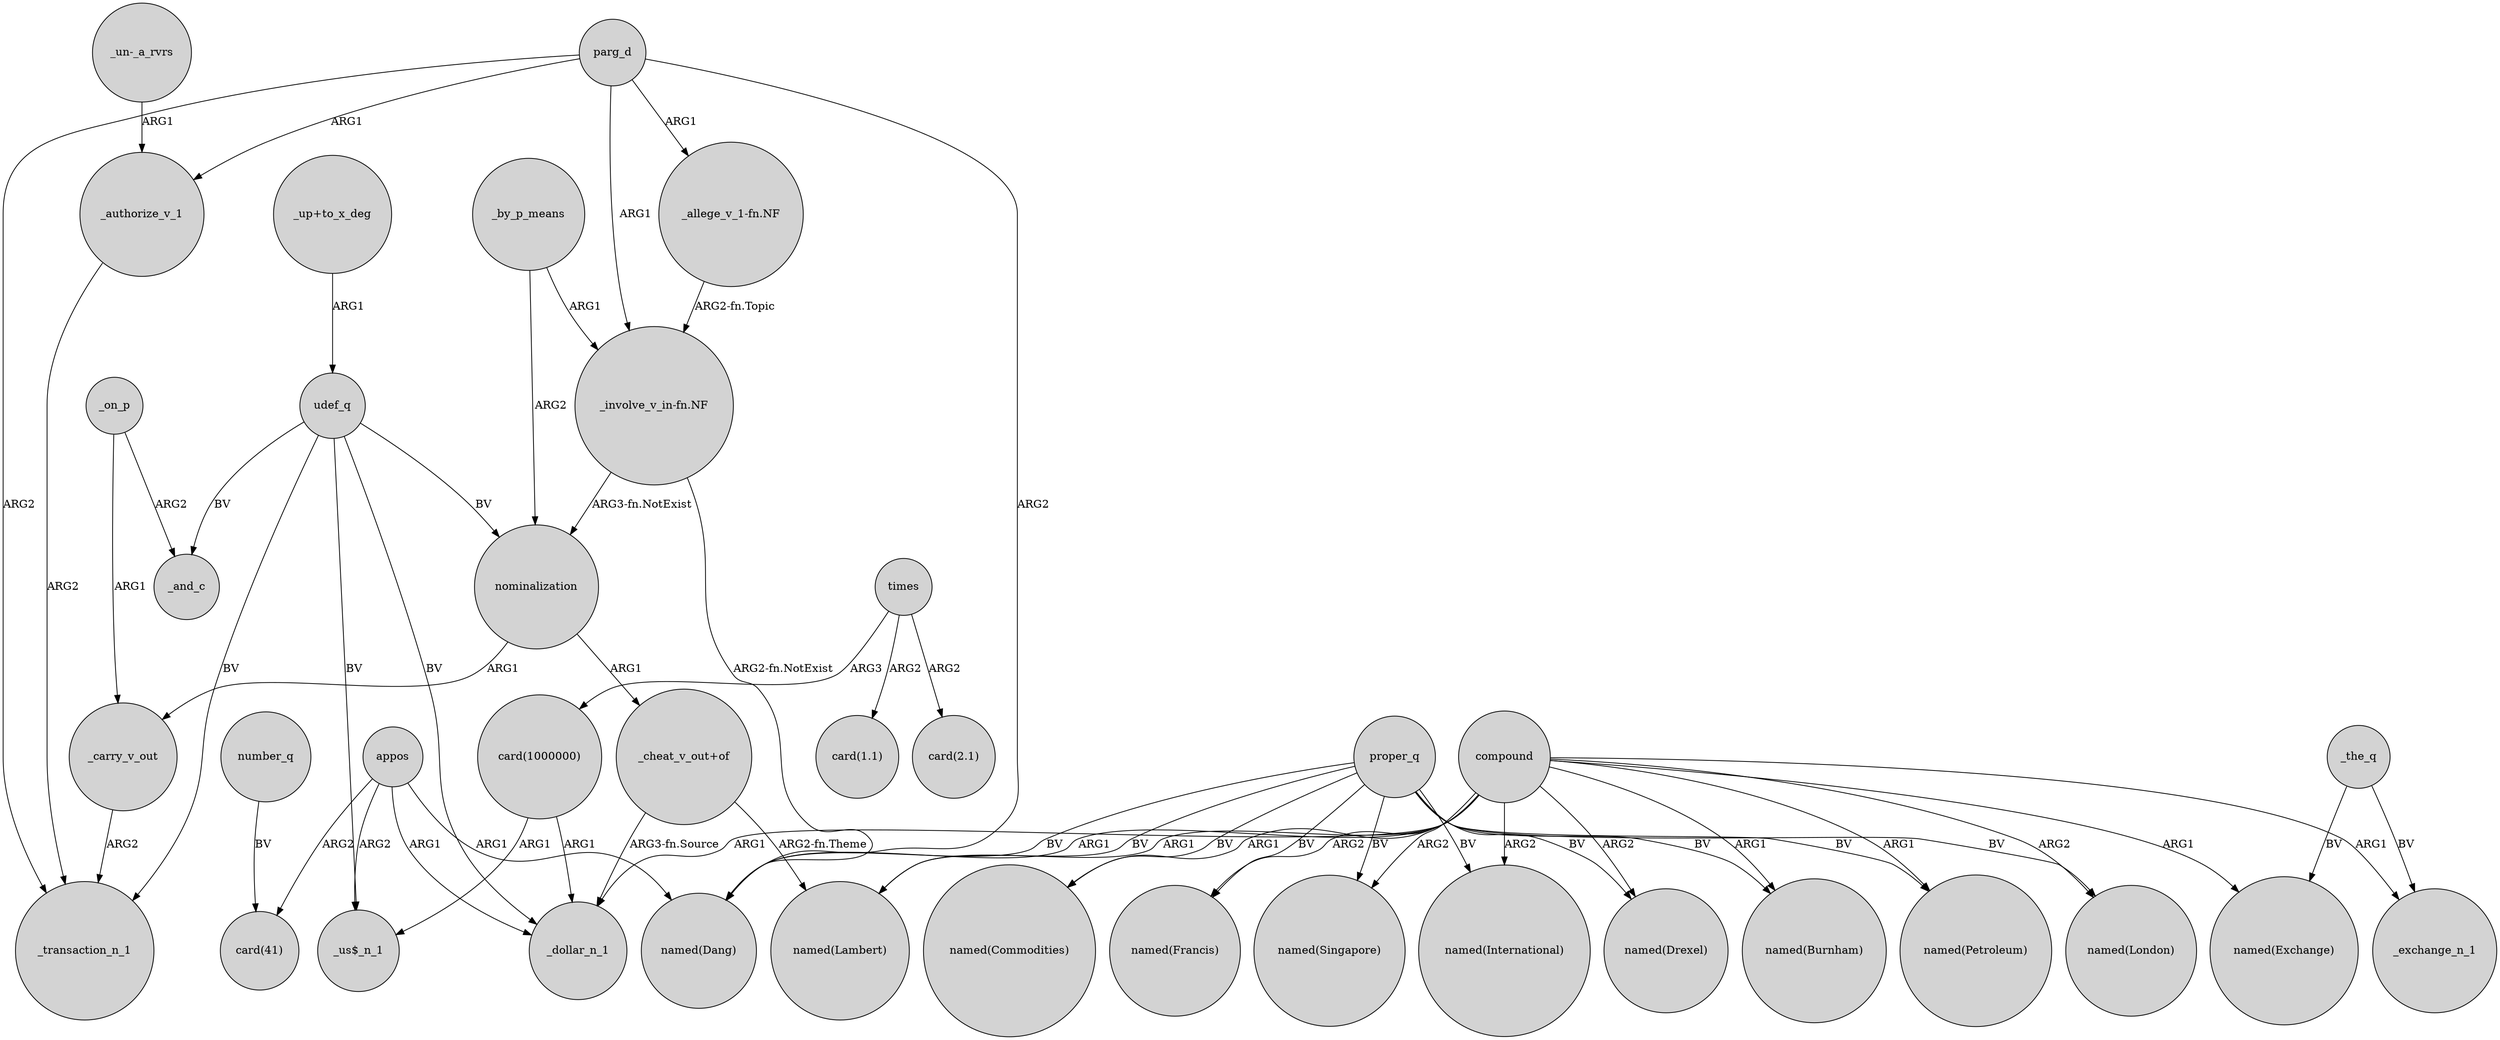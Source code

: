 digraph {
	node [shape=circle style=filled]
	parg_d -> "named(Dang)" [label=ARG2]
	"card(1000000)" -> _dollar_n_1 [label=ARG1]
	proper_q -> "named(Petroleum)" [label=BV]
	_by_p_means -> nominalization [label=ARG2]
	"_up+to_x_deg" -> udef_q [label=ARG1]
	proper_q -> "named(Lambert)" [label=BV]
	appos -> "named(Dang)" [label=ARG1]
	udef_q -> "_us$_n_1" [label=BV]
	number_q -> "card(41)" [label=BV]
	compound -> "named(Singapore)" [label=ARG2]
	proper_q -> "named(Drexel)" [label=BV]
	compound -> "named(Lambert)" [label=ARG1]
	_the_q -> "named(Exchange)" [label=BV]
	nominalization -> "_cheat_v_out+of" [label=ARG1]
	appos -> "card(41)" [label=ARG2]
	"_cheat_v_out+of" -> "named(Lambert)" [label="ARG2-fn.Theme"]
	times -> "card(1.1)" [label=ARG2]
	_by_p_means -> "_involve_v_in-fn.NF" [label=ARG1]
	_authorize_v_1 -> _transaction_n_1 [label=ARG2]
	"_allege_v_1-fn.NF" -> "_involve_v_in-fn.NF" [label="ARG2-fn.Topic"]
	parg_d -> _transaction_n_1 [label=ARG2]
	_on_p -> _carry_v_out [label=ARG1]
	proper_q -> "named(Commodities)" [label=BV]
	appos -> "_us$_n_1" [label=ARG2]
	compound -> _dollar_n_1 [label=ARG1]
	"_cheat_v_out+of" -> _dollar_n_1 [label="ARG3-fn.Source"]
	nominalization -> _carry_v_out [label=ARG1]
	compound -> "named(Francis)" [label=ARG2]
	parg_d -> _authorize_v_1 [label=ARG1]
	compound -> _exchange_n_1 [label=ARG1]
	"_involve_v_in-fn.NF" -> "named(Dang)" [label="ARG2-fn.NotExist"]
	times -> "card(1000000)" [label=ARG3]
	compound -> "named(Drexel)" [label=ARG2]
	proper_q -> "named(Singapore)" [label=BV]
	_carry_v_out -> _transaction_n_1 [label=ARG2]
	proper_q -> "named(Burnham)" [label=BV]
	udef_q -> _transaction_n_1 [label=BV]
	compound -> "named(Exchange)" [label=ARG1]
	"_involve_v_in-fn.NF" -> nominalization [label="ARG3-fn.NotExist"]
	appos -> _dollar_n_1 [label=ARG1]
	compound -> "named(London)" [label=ARG2]
	compound -> "named(International)" [label=ARG2]
	udef_q -> nominalization [label=BV]
	compound -> "named(Burnham)" [label=ARG1]
	proper_q -> "named(London)" [label=BV]
	compound -> "named(Petroleum)" [label=ARG1]
	"_un-_a_rvrs" -> _authorize_v_1 [label=ARG1]
	compound -> "named(Dang)" [label=ARG1]
	_on_p -> _and_c [label=ARG2]
	proper_q -> "named(Francis)" [label=BV]
	times -> "card(2.1)" [label=ARG2]
	proper_q -> "named(International)" [label=BV]
	udef_q -> _and_c [label=BV]
	parg_d -> "_allege_v_1-fn.NF" [label=ARG1]
	"card(1000000)" -> "_us$_n_1" [label=ARG1]
	compound -> "named(Commodities)" [label=ARG1]
	proper_q -> "named(Dang)" [label=BV]
	_the_q -> _exchange_n_1 [label=BV]
	udef_q -> _dollar_n_1 [label=BV]
	parg_d -> "_involve_v_in-fn.NF" [label=ARG1]
}
